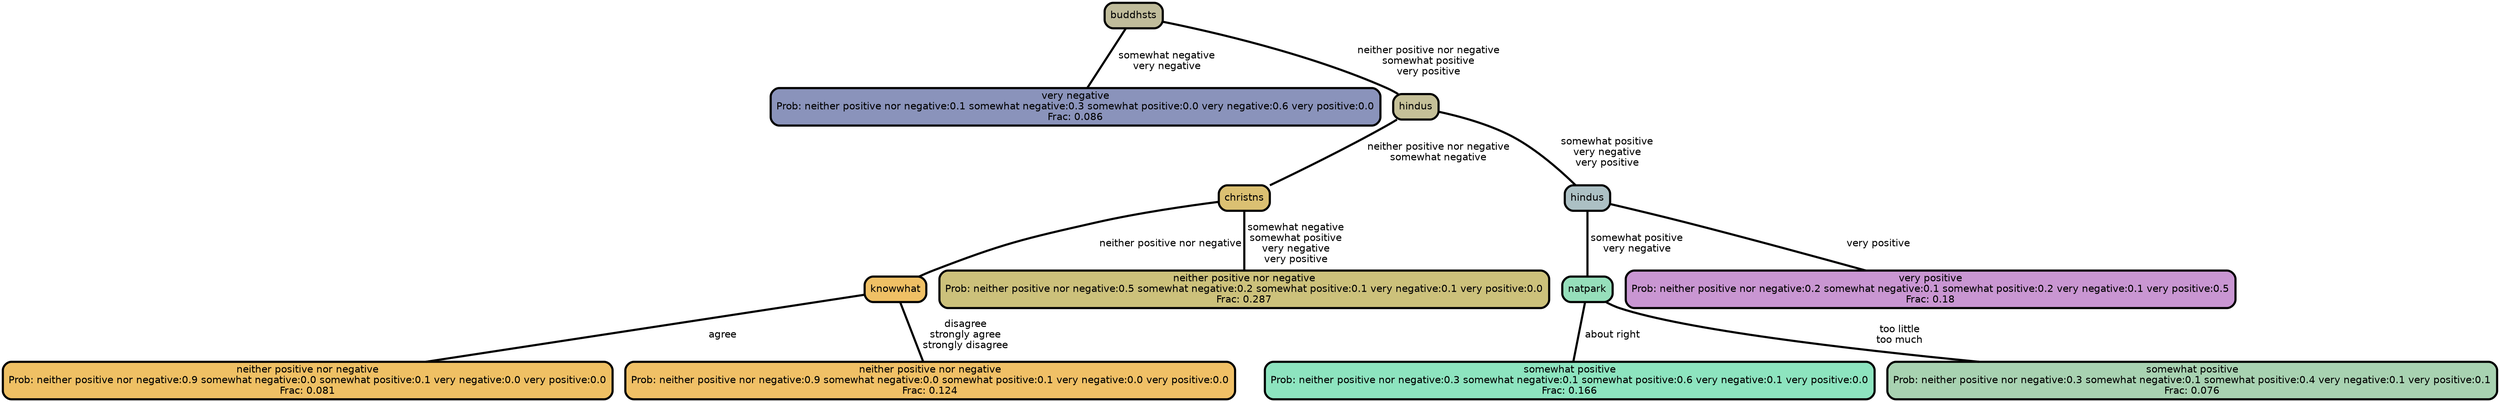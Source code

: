 graph Tree {
node [shape=box, style="filled, rounded",color="black",penwidth="3",fontcolor="black",                 fontname=helvetica] ;
graph [ranksep="0 equally", splines=straight,                 bgcolor=transparent, dpi=200] ;
edge [fontname=helvetica, color=black] ;
0 [label="very negative
Prob: neither positive nor negative:0.1 somewhat negative:0.3 somewhat positive:0.0 very negative:0.6 very positive:0.0
Frac: 0.086", fillcolor="#8a93bb"] ;
1 [label="buddhsts", fillcolor="#c0bc9b"] ;
2 [label="neither positive nor negative
Prob: neither positive nor negative:0.9 somewhat negative:0.0 somewhat positive:0.1 very negative:0.0 very positive:0.0
Frac: 0.081", fillcolor="#efc064"] ;
3 [label="knowwhat", fillcolor="#efc065"] ;
4 [label="neither positive nor negative
Prob: neither positive nor negative:0.9 somewhat negative:0.0 somewhat positive:0.1 very negative:0.0 very positive:0.0
Frac: 0.124", fillcolor="#f0c066"] ;
5 [label="christns", fillcolor="#dbc072"] ;
6 [label="neither positive nor negative
Prob: neither positive nor negative:0.5 somewhat negative:0.2 somewhat positive:0.1 very negative:0.1 very positive:0.0
Frac: 0.287", fillcolor="#ccc17b"] ;
7 [label="hindus", fillcolor="#c5c098"] ;
8 [label="somewhat positive
Prob: neither positive nor negative:0.3 somewhat negative:0.1 somewhat positive:0.6 very negative:0.1 very positive:0.0
Frac: 0.166", fillcolor="#8de4bf"] ;
9 [label="natpark", fillcolor="#96dfbb"] ;
10 [label="somewhat positive
Prob: neither positive nor negative:0.3 somewhat negative:0.1 somewhat positive:0.4 very negative:0.1 very positive:0.1
Frac: 0.076", fillcolor="#a8d2b1"] ;
11 [label="hindus", fillcolor="#acc0c4"] ;
12 [label="very positive
Prob: neither positive nor negative:0.2 somewhat negative:0.1 somewhat positive:0.2 very negative:0.1 very positive:0.5
Frac: 0.18", fillcolor="#c996d2"] ;
1 -- 0 [label=" somewhat negative\n very negative",penwidth=3] ;
1 -- 7 [label=" neither positive nor negative\n somewhat positive\n very positive",penwidth=3] ;
3 -- 2 [label=" agree",penwidth=3] ;
3 -- 4 [label=" disagree\n strongly agree\n strongly disagree",penwidth=3] ;
5 -- 3 [label=" neither positive nor negative",penwidth=3] ;
5 -- 6 [label=" somewhat negative\n somewhat positive\n very negative\n very positive",penwidth=3] ;
7 -- 5 [label=" neither positive nor negative\n somewhat negative",penwidth=3] ;
7 -- 11 [label=" somewhat positive\n very negative\n very positive",penwidth=3] ;
9 -- 8 [label=" about right",penwidth=3] ;
9 -- 10 [label=" too little\n too much",penwidth=3] ;
11 -- 9 [label=" somewhat positive\n very negative",penwidth=3] ;
11 -- 12 [label=" very positive",penwidth=3] ;
{rank = same;}}